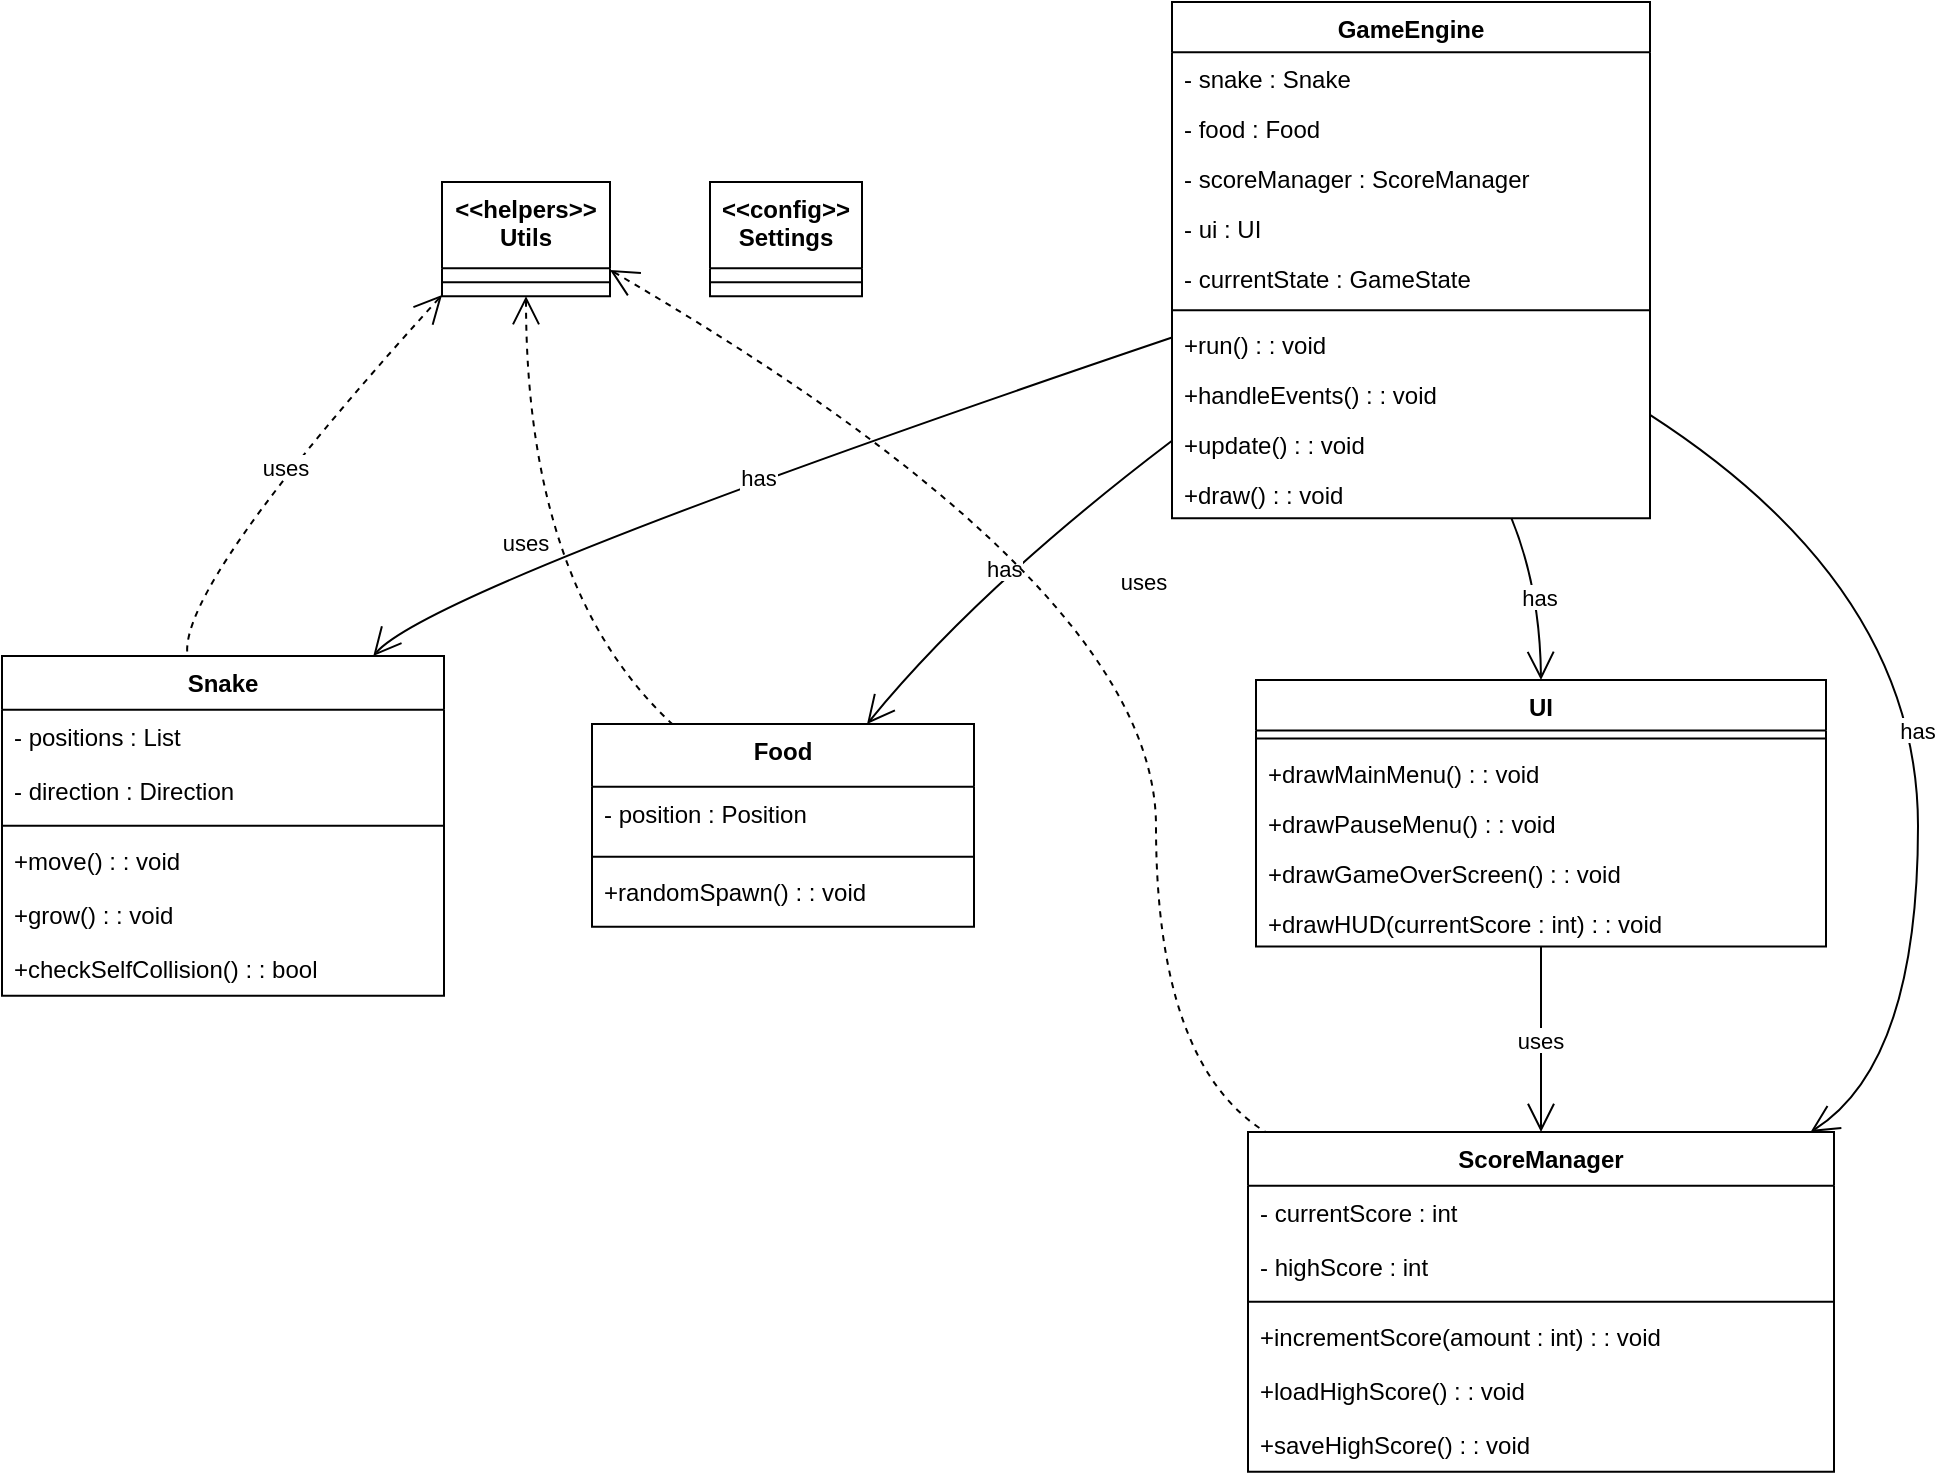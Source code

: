 <mxfile version="25.0.3">
  <diagram name="Page-1" id="Eg4Wz8LDw3kDS3pInObq">
    <mxGraphModel dx="2213" dy="1202" grid="1" gridSize="10" guides="1" tooltips="1" connect="1" arrows="1" fold="1" page="1" pageScale="1" pageWidth="850" pageHeight="1100" math="0" shadow="0">
      <root>
        <mxCell id="0" />
        <mxCell id="1" parent="0" />
        <mxCell id="b8PzQ3LD4pmOiP5unQdf-1" value="GameEngine" style="swimlane;fontStyle=1;align=center;verticalAlign=top;childLayout=stackLayout;horizontal=1;startSize=25.1;horizontalStack=0;resizeParent=1;resizeParentMax=0;resizeLast=0;collapsible=0;marginBottom=0;" vertex="1" parent="1">
          <mxGeometry x="1035" y="170" width="239" height="258.1" as="geometry" />
        </mxCell>
        <mxCell id="b8PzQ3LD4pmOiP5unQdf-2" value="- snake : Snake" style="text;strokeColor=none;fillColor=none;align=left;verticalAlign=top;spacingLeft=4;spacingRight=4;overflow=hidden;rotatable=0;points=[[0,0.5],[1,0.5]];portConstraint=eastwest;" vertex="1" parent="b8PzQ3LD4pmOiP5unQdf-1">
          <mxGeometry y="25.1" width="239" height="25" as="geometry" />
        </mxCell>
        <mxCell id="b8PzQ3LD4pmOiP5unQdf-3" value="- food : Food" style="text;strokeColor=none;fillColor=none;align=left;verticalAlign=top;spacingLeft=4;spacingRight=4;overflow=hidden;rotatable=0;points=[[0,0.5],[1,0.5]];portConstraint=eastwest;" vertex="1" parent="b8PzQ3LD4pmOiP5unQdf-1">
          <mxGeometry y="50.1" width="239" height="25" as="geometry" />
        </mxCell>
        <mxCell id="b8PzQ3LD4pmOiP5unQdf-4" value="- scoreManager : ScoreManager" style="text;strokeColor=none;fillColor=none;align=left;verticalAlign=top;spacingLeft=4;spacingRight=4;overflow=hidden;rotatable=0;points=[[0,0.5],[1,0.5]];portConstraint=eastwest;" vertex="1" parent="b8PzQ3LD4pmOiP5unQdf-1">
          <mxGeometry y="75.1" width="239" height="25" as="geometry" />
        </mxCell>
        <mxCell id="b8PzQ3LD4pmOiP5unQdf-5" value="- ui : UI" style="text;strokeColor=none;fillColor=none;align=left;verticalAlign=top;spacingLeft=4;spacingRight=4;overflow=hidden;rotatable=0;points=[[0,0.5],[1,0.5]];portConstraint=eastwest;" vertex="1" parent="b8PzQ3LD4pmOiP5unQdf-1">
          <mxGeometry y="100.1" width="239" height="25" as="geometry" />
        </mxCell>
        <mxCell id="b8PzQ3LD4pmOiP5unQdf-6" value="- currentState : GameState" style="text;strokeColor=none;fillColor=none;align=left;verticalAlign=top;spacingLeft=4;spacingRight=4;overflow=hidden;rotatable=0;points=[[0,0.5],[1,0.5]];portConstraint=eastwest;" vertex="1" parent="b8PzQ3LD4pmOiP5unQdf-1">
          <mxGeometry y="125.1" width="239" height="25" as="geometry" />
        </mxCell>
        <mxCell id="b8PzQ3LD4pmOiP5unQdf-7" style="line;strokeWidth=1;fillColor=none;align=left;verticalAlign=middle;spacingTop=-1;spacingLeft=3;spacingRight=3;rotatable=0;labelPosition=right;points=[];portConstraint=eastwest;strokeColor=inherit;" vertex="1" parent="b8PzQ3LD4pmOiP5unQdf-1">
          <mxGeometry y="150.1" width="239" height="8" as="geometry" />
        </mxCell>
        <mxCell id="b8PzQ3LD4pmOiP5unQdf-8" value="+run() : : void" style="text;strokeColor=none;fillColor=none;align=left;verticalAlign=top;spacingLeft=4;spacingRight=4;overflow=hidden;rotatable=0;points=[[0,0.5],[1,0.5]];portConstraint=eastwest;" vertex="1" parent="b8PzQ3LD4pmOiP5unQdf-1">
          <mxGeometry y="158.1" width="239" height="25" as="geometry" />
        </mxCell>
        <mxCell id="b8PzQ3LD4pmOiP5unQdf-9" value="+handleEvents() : : void" style="text;strokeColor=none;fillColor=none;align=left;verticalAlign=top;spacingLeft=4;spacingRight=4;overflow=hidden;rotatable=0;points=[[0,0.5],[1,0.5]];portConstraint=eastwest;" vertex="1" parent="b8PzQ3LD4pmOiP5unQdf-1">
          <mxGeometry y="183.1" width="239" height="25" as="geometry" />
        </mxCell>
        <mxCell id="b8PzQ3LD4pmOiP5unQdf-10" value="+update() : : void" style="text;strokeColor=none;fillColor=none;align=left;verticalAlign=top;spacingLeft=4;spacingRight=4;overflow=hidden;rotatable=0;points=[[0,0.5],[1,0.5]];portConstraint=eastwest;" vertex="1" parent="b8PzQ3LD4pmOiP5unQdf-1">
          <mxGeometry y="208.1" width="239" height="25" as="geometry" />
        </mxCell>
        <mxCell id="b8PzQ3LD4pmOiP5unQdf-11" value="+draw() : : void" style="text;strokeColor=none;fillColor=none;align=left;verticalAlign=top;spacingLeft=4;spacingRight=4;overflow=hidden;rotatable=0;points=[[0,0.5],[1,0.5]];portConstraint=eastwest;" vertex="1" parent="b8PzQ3LD4pmOiP5unQdf-1">
          <mxGeometry y="233.1" width="239" height="25" as="geometry" />
        </mxCell>
        <mxCell id="b8PzQ3LD4pmOiP5unQdf-12" value="Snake" style="swimlane;fontStyle=1;align=center;verticalAlign=top;childLayout=stackLayout;horizontal=1;startSize=26.9;horizontalStack=0;resizeParent=1;resizeParentMax=0;resizeLast=0;collapsible=0;marginBottom=0;" vertex="1" parent="1">
          <mxGeometry x="450" y="497" width="221" height="169.9" as="geometry" />
        </mxCell>
        <mxCell id="b8PzQ3LD4pmOiP5unQdf-13" value="- positions : List" style="text;strokeColor=none;fillColor=none;align=left;verticalAlign=top;spacingLeft=4;spacingRight=4;overflow=hidden;rotatable=0;points=[[0,0.5],[1,0.5]];portConstraint=eastwest;" vertex="1" parent="b8PzQ3LD4pmOiP5unQdf-12">
          <mxGeometry y="26.9" width="221" height="27" as="geometry" />
        </mxCell>
        <mxCell id="b8PzQ3LD4pmOiP5unQdf-14" value="- direction : Direction" style="text;strokeColor=none;fillColor=none;align=left;verticalAlign=top;spacingLeft=4;spacingRight=4;overflow=hidden;rotatable=0;points=[[0,0.5],[1,0.5]];portConstraint=eastwest;" vertex="1" parent="b8PzQ3LD4pmOiP5unQdf-12">
          <mxGeometry y="53.9" width="221" height="27" as="geometry" />
        </mxCell>
        <mxCell id="b8PzQ3LD4pmOiP5unQdf-15" style="line;strokeWidth=1;fillColor=none;align=left;verticalAlign=middle;spacingTop=-1;spacingLeft=3;spacingRight=3;rotatable=0;labelPosition=right;points=[];portConstraint=eastwest;strokeColor=inherit;" vertex="1" parent="b8PzQ3LD4pmOiP5unQdf-12">
          <mxGeometry y="80.9" width="221" height="8" as="geometry" />
        </mxCell>
        <mxCell id="b8PzQ3LD4pmOiP5unQdf-16" value="+move() : : void" style="text;strokeColor=none;fillColor=none;align=left;verticalAlign=top;spacingLeft=4;spacingRight=4;overflow=hidden;rotatable=0;points=[[0,0.5],[1,0.5]];portConstraint=eastwest;" vertex="1" parent="b8PzQ3LD4pmOiP5unQdf-12">
          <mxGeometry y="88.9" width="221" height="27" as="geometry" />
        </mxCell>
        <mxCell id="b8PzQ3LD4pmOiP5unQdf-17" value="+grow() : : void" style="text;strokeColor=none;fillColor=none;align=left;verticalAlign=top;spacingLeft=4;spacingRight=4;overflow=hidden;rotatable=0;points=[[0,0.5],[1,0.5]];portConstraint=eastwest;" vertex="1" parent="b8PzQ3LD4pmOiP5unQdf-12">
          <mxGeometry y="115.9" width="221" height="27" as="geometry" />
        </mxCell>
        <mxCell id="b8PzQ3LD4pmOiP5unQdf-18" value="+checkSelfCollision() : : bool" style="text;strokeColor=none;fillColor=none;align=left;verticalAlign=top;spacingLeft=4;spacingRight=4;overflow=hidden;rotatable=0;points=[[0,0.5],[1,0.5]];portConstraint=eastwest;" vertex="1" parent="b8PzQ3LD4pmOiP5unQdf-12">
          <mxGeometry y="142.9" width="221" height="27" as="geometry" />
        </mxCell>
        <mxCell id="b8PzQ3LD4pmOiP5unQdf-19" value="Food" style="swimlane;fontStyle=1;align=center;verticalAlign=top;childLayout=stackLayout;horizontal=1;startSize=31.4;horizontalStack=0;resizeParent=1;resizeParentMax=0;resizeLast=0;collapsible=0;marginBottom=0;" vertex="1" parent="1">
          <mxGeometry x="745" y="531" width="191" height="101.4" as="geometry" />
        </mxCell>
        <mxCell id="b8PzQ3LD4pmOiP5unQdf-20" value="- position : Position" style="text;strokeColor=none;fillColor=none;align=left;verticalAlign=top;spacingLeft=4;spacingRight=4;overflow=hidden;rotatable=0;points=[[0,0.5],[1,0.5]];portConstraint=eastwest;" vertex="1" parent="b8PzQ3LD4pmOiP5unQdf-19">
          <mxGeometry y="31.4" width="191" height="31" as="geometry" />
        </mxCell>
        <mxCell id="b8PzQ3LD4pmOiP5unQdf-21" style="line;strokeWidth=1;fillColor=none;align=left;verticalAlign=middle;spacingTop=-1;spacingLeft=3;spacingRight=3;rotatable=0;labelPosition=right;points=[];portConstraint=eastwest;strokeColor=inherit;" vertex="1" parent="b8PzQ3LD4pmOiP5unQdf-19">
          <mxGeometry y="62.4" width="191" height="8" as="geometry" />
        </mxCell>
        <mxCell id="b8PzQ3LD4pmOiP5unQdf-22" value="+randomSpawn() : : void" style="text;strokeColor=none;fillColor=none;align=left;verticalAlign=top;spacingLeft=4;spacingRight=4;overflow=hidden;rotatable=0;points=[[0,0.5],[1,0.5]];portConstraint=eastwest;" vertex="1" parent="b8PzQ3LD4pmOiP5unQdf-19">
          <mxGeometry y="70.4" width="191" height="31" as="geometry" />
        </mxCell>
        <mxCell id="b8PzQ3LD4pmOiP5unQdf-23" value="UI" style="swimlane;fontStyle=1;align=center;verticalAlign=top;childLayout=stackLayout;horizontal=1;startSize=25.273;horizontalStack=0;resizeParent=1;resizeParentMax=0;resizeLast=0;collapsible=0;marginBottom=0;" vertex="1" parent="1">
          <mxGeometry x="1077" y="509" width="285" height="133.273" as="geometry" />
        </mxCell>
        <mxCell id="b8PzQ3LD4pmOiP5unQdf-24" style="line;strokeWidth=1;fillColor=none;align=left;verticalAlign=middle;spacingTop=-1;spacingLeft=3;spacingRight=3;rotatable=0;labelPosition=right;points=[];portConstraint=eastwest;strokeColor=inherit;" vertex="1" parent="b8PzQ3LD4pmOiP5unQdf-23">
          <mxGeometry y="25.273" width="285" height="8" as="geometry" />
        </mxCell>
        <mxCell id="b8PzQ3LD4pmOiP5unQdf-25" value="+drawMainMenu() : : void" style="text;strokeColor=none;fillColor=none;align=left;verticalAlign=top;spacingLeft=4;spacingRight=4;overflow=hidden;rotatable=0;points=[[0,0.5],[1,0.5]];portConstraint=eastwest;" vertex="1" parent="b8PzQ3LD4pmOiP5unQdf-23">
          <mxGeometry y="33.273" width="285" height="25" as="geometry" />
        </mxCell>
        <mxCell id="b8PzQ3LD4pmOiP5unQdf-26" value="+drawPauseMenu() : : void" style="text;strokeColor=none;fillColor=none;align=left;verticalAlign=top;spacingLeft=4;spacingRight=4;overflow=hidden;rotatable=0;points=[[0,0.5],[1,0.5]];portConstraint=eastwest;" vertex="1" parent="b8PzQ3LD4pmOiP5unQdf-23">
          <mxGeometry y="58.273" width="285" height="25" as="geometry" />
        </mxCell>
        <mxCell id="b8PzQ3LD4pmOiP5unQdf-27" value="+drawGameOverScreen() : : void" style="text;strokeColor=none;fillColor=none;align=left;verticalAlign=top;spacingLeft=4;spacingRight=4;overflow=hidden;rotatable=0;points=[[0,0.5],[1,0.5]];portConstraint=eastwest;" vertex="1" parent="b8PzQ3LD4pmOiP5unQdf-23">
          <mxGeometry y="83.273" width="285" height="25" as="geometry" />
        </mxCell>
        <mxCell id="b8PzQ3LD4pmOiP5unQdf-28" value="+drawHUD(currentScore : int) : : void" style="text;strokeColor=none;fillColor=none;align=left;verticalAlign=top;spacingLeft=4;spacingRight=4;overflow=hidden;rotatable=0;points=[[0,0.5],[1,0.5]];portConstraint=eastwest;" vertex="1" parent="b8PzQ3LD4pmOiP5unQdf-23">
          <mxGeometry y="108.273" width="285" height="25" as="geometry" />
        </mxCell>
        <mxCell id="b8PzQ3LD4pmOiP5unQdf-29" value="ScoreManager" style="swimlane;fontStyle=1;align=center;verticalAlign=top;childLayout=stackLayout;horizontal=1;startSize=26.9;horizontalStack=0;resizeParent=1;resizeParentMax=0;resizeLast=0;collapsible=0;marginBottom=0;" vertex="1" parent="1">
          <mxGeometry x="1073" y="735" width="293" height="169.9" as="geometry" />
        </mxCell>
        <mxCell id="b8PzQ3LD4pmOiP5unQdf-30" value="- currentScore : int" style="text;strokeColor=none;fillColor=none;align=left;verticalAlign=top;spacingLeft=4;spacingRight=4;overflow=hidden;rotatable=0;points=[[0,0.5],[1,0.5]];portConstraint=eastwest;" vertex="1" parent="b8PzQ3LD4pmOiP5unQdf-29">
          <mxGeometry y="26.9" width="293" height="27" as="geometry" />
        </mxCell>
        <mxCell id="b8PzQ3LD4pmOiP5unQdf-31" value="- highScore : int" style="text;strokeColor=none;fillColor=none;align=left;verticalAlign=top;spacingLeft=4;spacingRight=4;overflow=hidden;rotatable=0;points=[[0,0.5],[1,0.5]];portConstraint=eastwest;" vertex="1" parent="b8PzQ3LD4pmOiP5unQdf-29">
          <mxGeometry y="53.9" width="293" height="27" as="geometry" />
        </mxCell>
        <mxCell id="b8PzQ3LD4pmOiP5unQdf-32" style="line;strokeWidth=1;fillColor=none;align=left;verticalAlign=middle;spacingTop=-1;spacingLeft=3;spacingRight=3;rotatable=0;labelPosition=right;points=[];portConstraint=eastwest;strokeColor=inherit;" vertex="1" parent="b8PzQ3LD4pmOiP5unQdf-29">
          <mxGeometry y="80.9" width="293" height="8" as="geometry" />
        </mxCell>
        <mxCell id="b8PzQ3LD4pmOiP5unQdf-33" value="+incrementScore(amount : int) : : void" style="text;strokeColor=none;fillColor=none;align=left;verticalAlign=top;spacingLeft=4;spacingRight=4;overflow=hidden;rotatable=0;points=[[0,0.5],[1,0.5]];portConstraint=eastwest;" vertex="1" parent="b8PzQ3LD4pmOiP5unQdf-29">
          <mxGeometry y="88.9" width="293" height="27" as="geometry" />
        </mxCell>
        <mxCell id="b8PzQ3LD4pmOiP5unQdf-34" value="+loadHighScore() : : void" style="text;strokeColor=none;fillColor=none;align=left;verticalAlign=top;spacingLeft=4;spacingRight=4;overflow=hidden;rotatable=0;points=[[0,0.5],[1,0.5]];portConstraint=eastwest;" vertex="1" parent="b8PzQ3LD4pmOiP5unQdf-29">
          <mxGeometry y="115.9" width="293" height="27" as="geometry" />
        </mxCell>
        <mxCell id="b8PzQ3LD4pmOiP5unQdf-35" value="+saveHighScore() : : void" style="text;strokeColor=none;fillColor=none;align=left;verticalAlign=top;spacingLeft=4;spacingRight=4;overflow=hidden;rotatable=0;points=[[0,0.5],[1,0.5]];portConstraint=eastwest;" vertex="1" parent="b8PzQ3LD4pmOiP5unQdf-29">
          <mxGeometry y="142.9" width="293" height="27" as="geometry" />
        </mxCell>
        <mxCell id="b8PzQ3LD4pmOiP5unQdf-36" value="&lt;&lt;config&gt;&gt;&#xa;Settings" style="swimlane;fontStyle=1;align=center;verticalAlign=top;childLayout=stackLayout;horizontal=1;startSize=43.08;horizontalStack=0;resizeParent=1;resizeParentMax=0;resizeLast=0;collapsible=0;marginBottom=0;" vertex="1" parent="1">
          <mxGeometry x="804" y="260" width="76" height="57.08" as="geometry" />
        </mxCell>
        <mxCell id="b8PzQ3LD4pmOiP5unQdf-37" style="line;strokeWidth=1;fillColor=none;align=left;verticalAlign=middle;spacingTop=-1;spacingLeft=3;spacingRight=3;rotatable=0;labelPosition=right;points=[];portConstraint=eastwest;strokeColor=inherit;" vertex="1" parent="b8PzQ3LD4pmOiP5unQdf-36">
          <mxGeometry y="43.08" width="76" height="14" as="geometry" />
        </mxCell>
        <mxCell id="b8PzQ3LD4pmOiP5unQdf-38" value="&lt;&lt;helpers&gt;&gt;&#xa;Utils" style="swimlane;fontStyle=1;align=center;verticalAlign=top;childLayout=stackLayout;horizontal=1;startSize=43.08;horizontalStack=0;resizeParent=1;resizeParentMax=0;resizeLast=0;collapsible=0;marginBottom=0;" vertex="1" parent="1">
          <mxGeometry x="670" y="260" width="84" height="57.08" as="geometry" />
        </mxCell>
        <mxCell id="b8PzQ3LD4pmOiP5unQdf-39" style="line;strokeWidth=1;fillColor=none;align=left;verticalAlign=middle;spacingTop=-1;spacingLeft=3;spacingRight=3;rotatable=0;labelPosition=right;points=[];portConstraint=eastwest;strokeColor=inherit;" vertex="1" parent="b8PzQ3LD4pmOiP5unQdf-38">
          <mxGeometry y="43.08" width="84" height="14" as="geometry" />
        </mxCell>
        <mxCell id="b8PzQ3LD4pmOiP5unQdf-40" value="has" style="curved=1;startArrow=none;endArrow=open;endSize=12;exitX=0;exitY=0.65;entryX=0.84;entryY=0;rounded=0;" edge="1" parent="1" source="b8PzQ3LD4pmOiP5unQdf-1" target="b8PzQ3LD4pmOiP5unQdf-12">
          <mxGeometry relative="1" as="geometry">
            <Array as="points">
              <mxPoint x="665" y="463" />
            </Array>
          </mxGeometry>
        </mxCell>
        <mxCell id="b8PzQ3LD4pmOiP5unQdf-41" value="has" style="curved=1;startArrow=none;endArrow=open;endSize=12;exitX=0;exitY=0.85;entryX=0.72;entryY=0;rounded=0;" edge="1" parent="1" source="b8PzQ3LD4pmOiP5unQdf-1" target="b8PzQ3LD4pmOiP5unQdf-19">
          <mxGeometry relative="1" as="geometry">
            <Array as="points">
              <mxPoint x="938" y="463" />
            </Array>
          </mxGeometry>
        </mxCell>
        <mxCell id="b8PzQ3LD4pmOiP5unQdf-42" value="has" style="curved=1;startArrow=none;endArrow=open;endSize=12;exitX=1;exitY=0.8;entryX=0.96;entryY=0;rounded=0;" edge="1" parent="1" source="b8PzQ3LD4pmOiP5unQdf-1" target="b8PzQ3LD4pmOiP5unQdf-29">
          <mxGeometry relative="1" as="geometry">
            <Array as="points">
              <mxPoint x="1408" y="463" />
              <mxPoint x="1408" y="701" />
            </Array>
          </mxGeometry>
        </mxCell>
        <mxCell id="b8PzQ3LD4pmOiP5unQdf-43" value="has" style="curved=1;startArrow=none;endArrow=open;endSize=12;exitX=0.71;exitY=1;entryX=0.5;entryY=0;rounded=0;" edge="1" parent="1" source="b8PzQ3LD4pmOiP5unQdf-1" target="b8PzQ3LD4pmOiP5unQdf-23">
          <mxGeometry relative="1" as="geometry">
            <Array as="points">
              <mxPoint x="1219" y="463" />
            </Array>
          </mxGeometry>
        </mxCell>
        <mxCell id="b8PzQ3LD4pmOiP5unQdf-44" value="uses" style="curved=1;startArrow=none;endArrow=open;endSize=12;exitX=0.5;exitY=1;entryX=0.5;entryY=0;rounded=0;" edge="1" parent="1" source="b8PzQ3LD4pmOiP5unQdf-23" target="b8PzQ3LD4pmOiP5unQdf-29">
          <mxGeometry relative="1" as="geometry">
            <Array as="points" />
          </mxGeometry>
        </mxCell>
        <mxCell id="b8PzQ3LD4pmOiP5unQdf-45" value="uses" style="curved=1;dashed=1;startArrow=open;startSize=12;endArrow=none;exitX=0;exitY=0.99;entryX=0.42;entryY=0;rounded=0;" edge="1" parent="1" source="b8PzQ3LD4pmOiP5unQdf-38" target="b8PzQ3LD4pmOiP5unQdf-12">
          <mxGeometry relative="1" as="geometry">
            <Array as="points">
              <mxPoint x="537" y="463" />
            </Array>
          </mxGeometry>
        </mxCell>
        <mxCell id="b8PzQ3LD4pmOiP5unQdf-46" value="uses" style="curved=1;dashed=1;startArrow=open;startSize=12;endArrow=none;exitX=0.5;exitY=0.99;entryX=0.21;entryY=0;rounded=0;" edge="1" parent="1" source="b8PzQ3LD4pmOiP5unQdf-38" target="b8PzQ3LD4pmOiP5unQdf-19">
          <mxGeometry relative="1" as="geometry">
            <Array as="points">
              <mxPoint x="712" y="463" />
            </Array>
          </mxGeometry>
        </mxCell>
        <mxCell id="b8PzQ3LD4pmOiP5unQdf-47" value="uses" style="curved=1;dashed=1;startArrow=open;startSize=12;endArrow=none;exitX=1;exitY=0.77;entryX=0.03;entryY=0;rounded=0;" edge="1" parent="1" source="b8PzQ3LD4pmOiP5unQdf-38" target="b8PzQ3LD4pmOiP5unQdf-29">
          <mxGeometry relative="1" as="geometry">
            <Array as="points">
              <mxPoint x="1027" y="463" />
              <mxPoint x="1027" y="701" />
            </Array>
          </mxGeometry>
        </mxCell>
      </root>
    </mxGraphModel>
  </diagram>
</mxfile>
